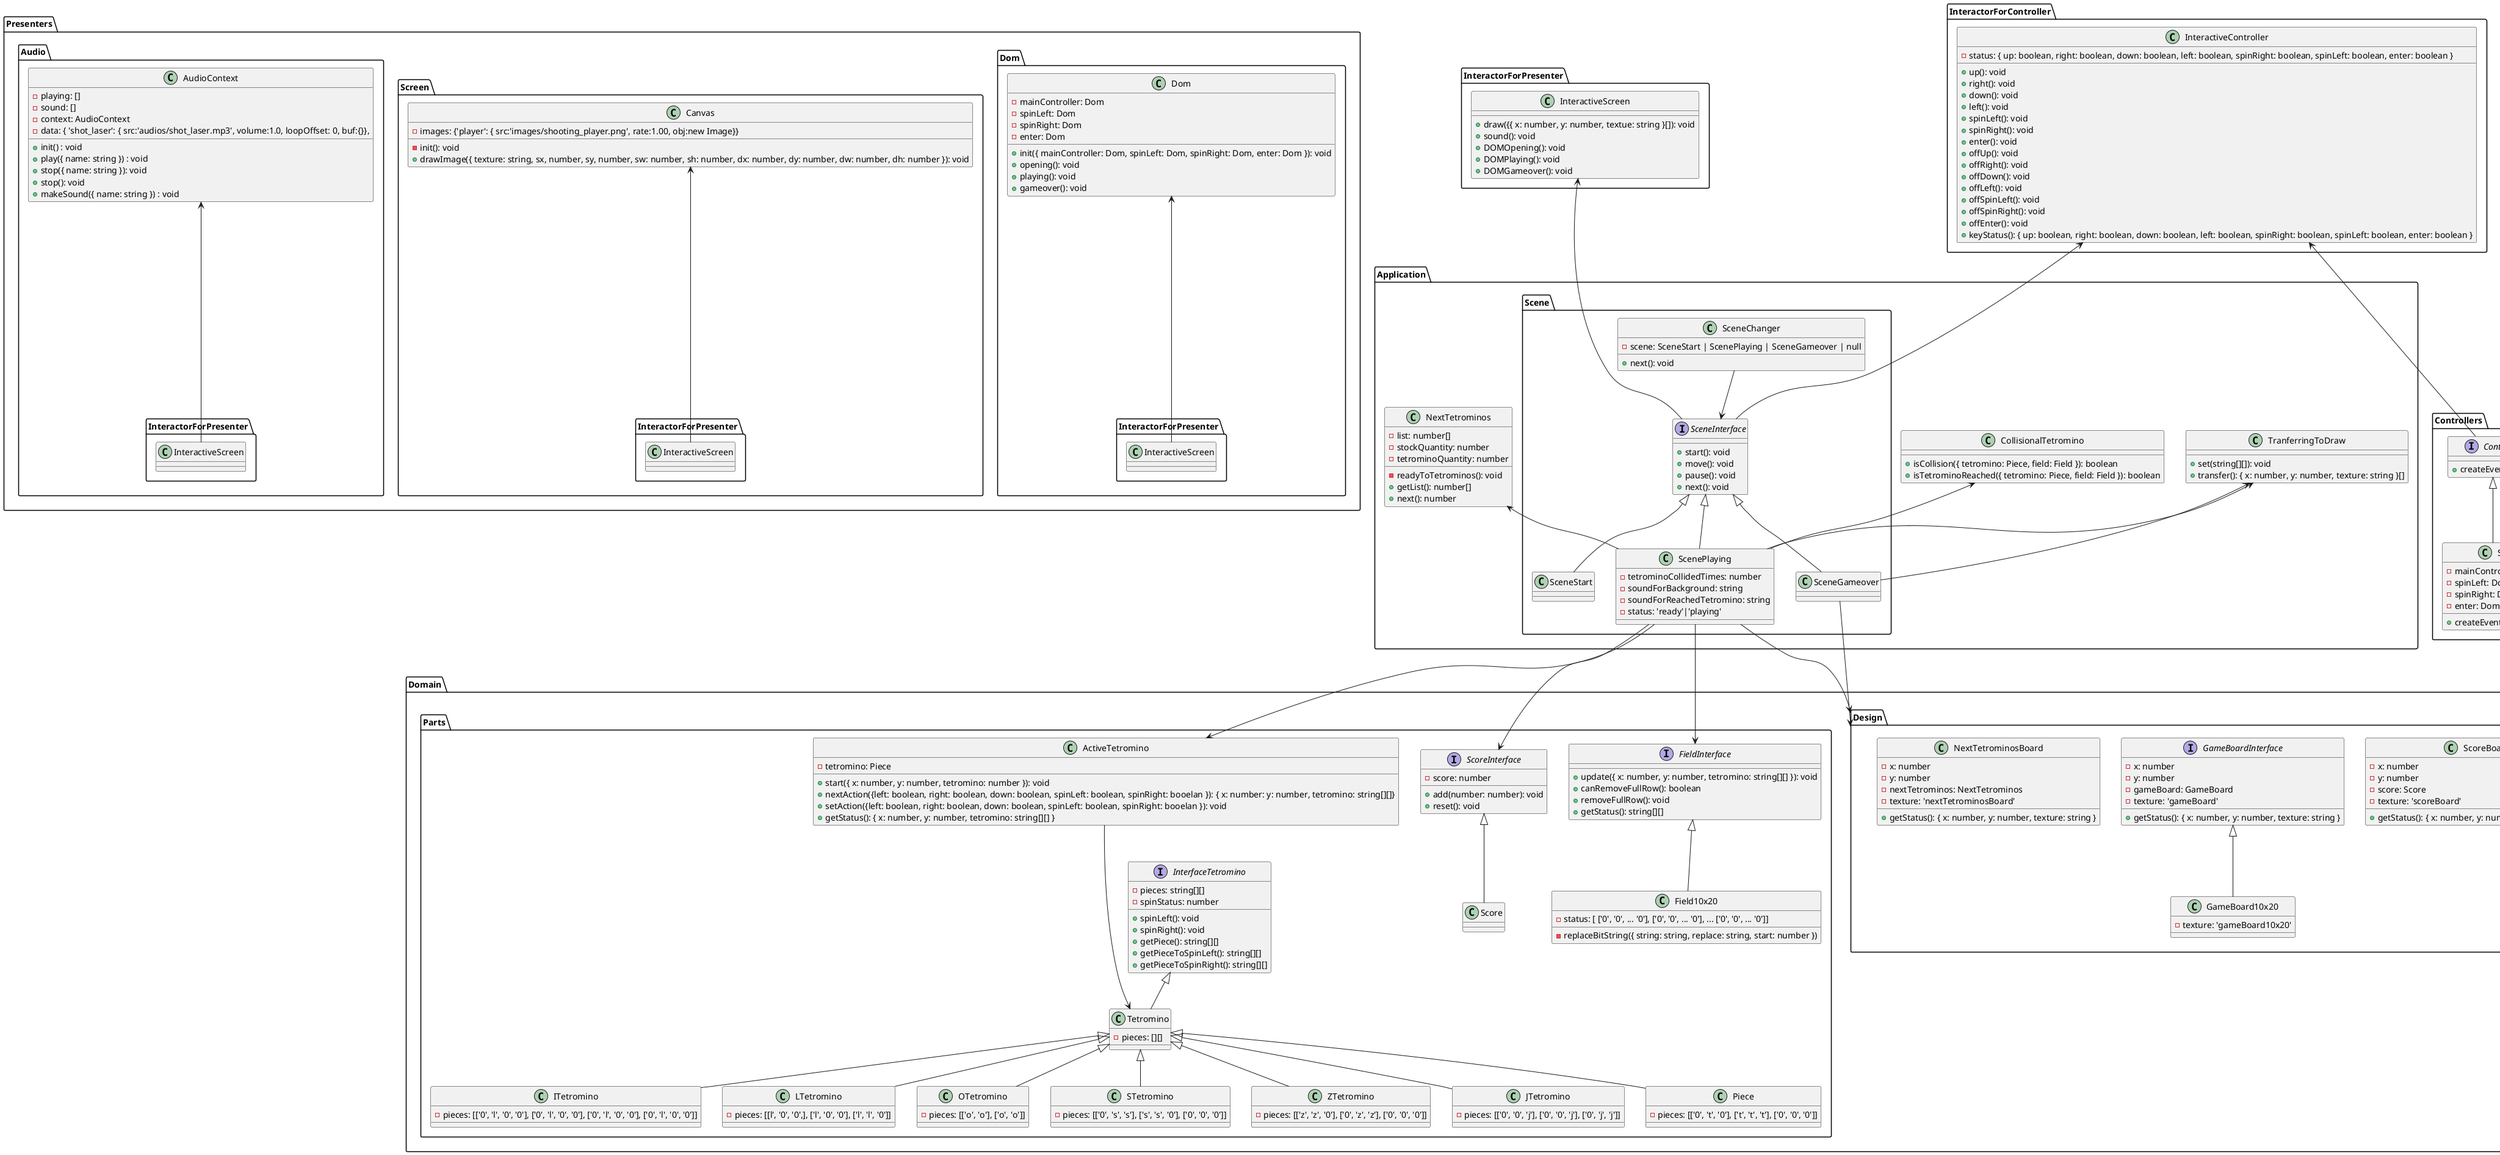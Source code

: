 @startuml Overview

namespace Presenters {
  namespace Dom {
    class Dom {
      - mainController: Dom
      - spinLeft: Dom
      - spinRight: Dom
      - enter: Dom

      + init({ mainController: Dom, spinLeft: Dom, spinRight: Dom, enter: Dom }): void
      + opening(): void
      + playing(): void
      + gameover(): void
    }
    Dom <--- InteractorForPresenter.InteractiveScreen
  }
  namespace Screen {
    class Canvas {
      - images: {'player': { src:'images/shooting_player.png', rate:1.00, obj:new Image}}
      - init(): void
      + drawImage({ texture: string, sx, number, sy, number, sw: number, sh: number, dx: number, dy: number, dw: number, dh: number }): void
    }
    Canvas <--- InteractorForPresenter.InteractiveScreen
  }
  namespace Audio {
    class AudioContext{
      - playing: []
      - sound: []
      - context: AudioContext
      - data: { 'shot_laser': { src:'audios/shot_laser.mp3', volume:1.0, loopOffset: 0, buf:{}},
      + init() : void
      + play({ name: string }) : void
      + stop({ name: string }): void
      + stop(): void
      + makeSound({ name: string }) : void
    }
    AudioContext <--- InteractorForPresenter.InteractiveScreen
  }
}

' Presentersに情報を渡すための情報を加工する
namespace InteractorForPresenter {
  class InteractiveScreen {
    + draw({{ x: number, y: number, textue: string }[]): void
    + sound(): void
    + DOMOpening(): void
    + DOMPlaying(): void
    + DOMGameover(): void
  }
}

namespace InteractorForController {
  class InteractiveController {
    - status: { up: boolean, right: boolean, down: boolean, left: boolean, spinRight: boolean, spinLeft: boolean, enter: boolean }
    + up(): void
    + right(): void
    + down(): void
    + left(): void
    + spinLeft(): void
    + spinRight(): void
    + enter(): void
    + offUp(): void
    + offRight(): void
    + offDown(): void
    + offLeft(): void
    + offSpinLeft(): void
    + offSpinRight(): void
    + offEnter(): void
    + keyStatus(): { up: boolean, right: boolean, down: boolean, left: boolean, spinRight: boolean, spinLeft: boolean, enter: boolean }
  }
}

namespace Application {
  namespace Scene {
    class SceneChanger{
      - scene: SceneStart | ScenePlaying | SceneGameover | null
      + next(): void
    }
    interface SceneInterface {
      + start(): void
      + move(): void
      + pause(): void
      + next(): void
    }

    SceneChanger --> SceneInterface
    SceneInterface <|-- SceneStart
    SceneInterface <|-- ScenePlaying
    SceneInterface <|-- SceneGameover
    class SceneStart{
    }
    class ScenePlaying{
      - tetrominoCollidedTimes: number
      - soundForBackground: string
      - soundForReachedTetromino: string
      - status: 'ready'|'playing'

    }
    InteractorForPresenter.InteractiveScreen <--- SceneInterface
    InteractorForController.InteractiveController <--- SceneInterface
  }

  ' tetrominoとfieldで衝突判定をする
  class CollisionalTetromino {
    + isCollision({ tetromino: Piece, field: Field }): boolean
    + isTetrominoReached({ tetromino: Piece, field: Field }): boolean
  }

  ' fieldを描画用に置換する
  class TranferringToDraw {
    + set(string[][]): void
    + transfer(): { x: number, y: number, texture: string }[] 
  }

  ' 次のtetrominoをセットする
  Class NextTetrominos {
    - list: number[]
    - stockQuantity: number
    - tetrominoQuantity: number
    - readyToTetrominos(): void
    + getList(): number[]
    + next(): number
  }

  NextTetrominos <-- Application.Scene.ScenePlaying
  TranferringToDraw <-- Application.Scene.ScenePlaying
  TranferringToDraw <-- Application.Scene.SceneGameover
  CollisionalTetromino <-- Application.Scene.ScenePlaying

}

namespace Controllers {
  interface Controller {
    + createEvent(): void
  }
  class PC {
    + createEvent(): void
  }
  class SP {
    - mainController: Dom
    - spinLeft: Dom
    - spinRight: Dom
    - enter: Dom
    + createEvent(): void
  }
  Controller <|-- PC
  Controller <|-- SP
  InteractorForController.InteractiveController <--- Controller
}

namespace Domain {
  nameSpace Design {
    class ScoreBoard {
      - x: number
      - y: number
      - score: Score
      - texture: 'scoreBoard'
      + getStatus(): { x: number, y: number, texture: string }
    }
    interface GameBoardInterface {
      - x: number
      - y: number
      - gameBoard: GameBoard
      - texture: 'gameBoard'
      + getStatus(): { x: number, y: number, texture: string }
    }
    GameBoardInterface <|-- GameBoard10x20
    class GameBoard10x20 {
      - texture: 'gameBoard10x20'
    }
    class NextTetrominosBoard {
      - x: number
      - y: number
      - nextTetrominos: NextTetrominos 
      - texture: 'nextTetrominosBoard'
      + getStatus(): { x: number, y: number, texture: string }
    }
  }
  Application.Scene.ScenePlaying ---> Domain.Design
  Application.Scene.SceneGameover ---> Domain.Design

  namespace Parts {
    interface ScoreInterface {
      - score: number
      + add(number: number): void
      + reset(): void
    }
    class Score {}
    ScoreInterface <|-- Score

    interface FieldInterface {
      + update({ x: number, y: number, tetromino: string[][] }): void
      + canRemoveFullRow(): boolean
      + removeFullRow(): void
      + getStatus(): string[][]
    }
    FieldInterface <|-- Field10x20
    class Field10x20 {
      - status: [ ['0', '0', ... '0'], ['0', '0', ... '0'], ... ['0', '0', ... '0']]
      - replaceBitString({ string: string, replace: string, start: number })
    }

    Class ActiveTetromino {
      - tetromino: Piece

      + start({ x: number, y: number, tetromino: number }): void
      + nextAction({left: boolean, right: boolean, down: boolean, spinLeft: boolean, spinRight: booelan }): { x: number: y: number, tetromino: string[][]}
      + setAction({left: boolean, right: boolean, down: boolean, spinLeft: boolean, spinRight: booelan }): void
      + getStatus(): { x: number, y: number, tetromino: string[][] }
    }
    Interface InterfaceTetromino {
      - pieces: string[][]
      - spinStatus: number

      + spinLeft(): void
      + spinRight(): void
      + getPiece(): string[][]
      + getPieceToSpinLeft(): string[][]
      + getPieceToSpinRight(): string[][]
    }

    class Tetromino {
      - pieces: [][]
    }

    class ITetromino {
      - pieces: [['0', 'l', '0', '0'], ['0', 'l', '0', '0'], ['0', 'l', '0', '0'], ['0', 'l', '0', '0']]
    }
    class LTetromino {
      - pieces: [[l', '0', '0',], ['l', '0', '0'], ['l', 'l', '0']]
    }
    class OTetromino {
      - pieces: [['o', 'o'], ['o', 'o']]
    }
    class STetromino {
      - pieces: [['0', 's', 's'], ['s', 's', '0'], ['0', '0', '0']]
    }
    class ZTetromino {
      - pieces: [['z', 'z', '0'], ['0', 'z', 'z'], ['0', '0', '0']]
    }
    class JTetromino {
      - pieces: [['0', '0', 'j'], ['0', '0', 'j'], ['0', 'j', 'j']]
    }
    class Piece {
      - pieces: [['0', 't', '0'], ['t', 't', 't'], ['0', '0', '0']]
    }

    ActiveTetromino ---> Tetromino
    InterfaceTetromino <|-- Tetromino 
    Tetromino <|-- ITetromino
    Tetromino <|-- LTetromino
    Tetromino <|-- OTetromino
    Tetromino <|-- STetromino
    Tetromino <|-- ZTetromino
    Tetromino <|-- JTetromino
    Tetromino <|-- Piece
  }

  Application.Scene.ScenePlaying ---> Domain.Parts.ActiveTetromino
  Application.Scene.ScenePlaying ---> Domain.Parts.FieldInterface
  Application.Scene.ScenePlaying ---> Domain.Parts.ScoreInterface
}

@enduml